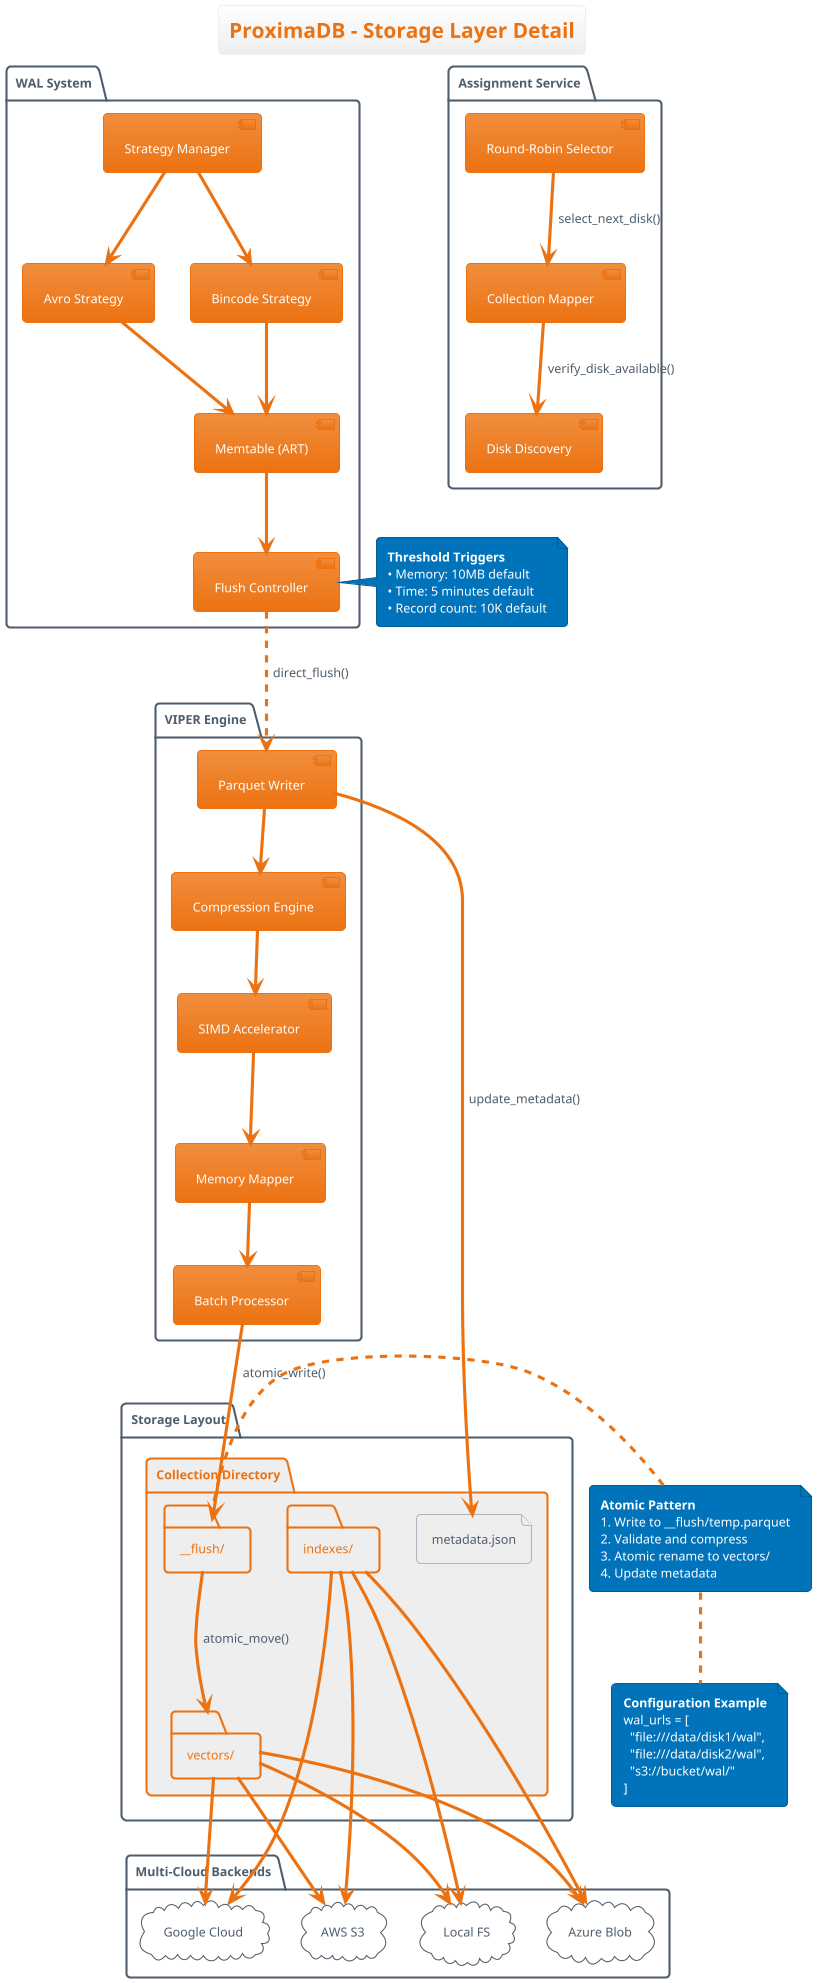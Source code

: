 @startuml ProximaDB_Storage_Detail
!theme aws-orange
title ProximaDB - Storage Layer Detail

package "Assignment Service" {
    component [Round-Robin Selector] as rr
    component [Collection Mapper] as mapper
    component [Disk Discovery] as discovery
}

package "WAL System" {
    component [Strategy Manager] as strategy_mgr
    component [Avro Strategy] as avro_strategy
    component [Bincode Strategy] as bincode_strategy
    component [Memtable (ART)] as memtable
    component [Flush Controller] as flush_ctrl
}

package "VIPER Engine" {
    component [Parquet Writer] as parquet_writer
    component [Compression Engine] as compression
    component [SIMD Accelerator] as simd
    component [Memory Mapper] as memory_map
    component [Batch Processor] as batch_proc
}

package "Storage Layout" {
    folder "Collection Directory" {
        file "metadata.json" as metadata_file
        folder "vectors/" as vectors_folder
        folder "indexes/" as indexes_folder
        folder "__flush/" as flush_folder
    }
}

package "Multi-Cloud Backends" {
    cloud "Local FS" as local
    cloud "AWS S3" as s3
    cloud "Azure Blob" as azure
    cloud "Google Cloud" as gcs
}

' Assignment Flow
rr --> mapper : select_next_disk()
mapper --> discovery : verify_disk_available()

' WAL Processing
strategy_mgr --> avro_strategy
strategy_mgr --> bincode_strategy
avro_strategy --> memtable
bincode_strategy --> memtable
memtable --> flush_ctrl

' Direct Flush (2025 Optimization)
flush_ctrl ..> parquet_writer : direct_flush()
parquet_writer --> compression
compression --> simd
simd --> memory_map
memory_map --> batch_proc

' Storage Operations
batch_proc --> flush_folder : atomic_write()
flush_folder --> vectors_folder : atomic_move()
parquet_writer --> metadata_file : update_metadata()

' Multi-Cloud Abstraction
vectors_folder --> local
vectors_folder --> s3
vectors_folder --> azure
vectors_folder --> gcs

indexes_folder --> local
indexes_folder --> s3
indexes_folder --> azure
indexes_folder --> gcs

note right of flush_ctrl
  **Threshold Triggers**
  • Memory: 10MB default
  • Time: 5 minutes default
  • Record count: 10K default
end note

note right of flush_folder
  **Atomic Pattern**
  1. Write to __flush/temp.parquet
  2. Validate and compress
  3. Atomic rename to vectors/
  4. Update metadata
end note

note bottom
  **Configuration Example**
  wal_urls = [
    "file:///data/disk1/wal",
    "file:///data/disk2/wal",
    "s3://bucket/wal/"
  ]
end note

@enduml